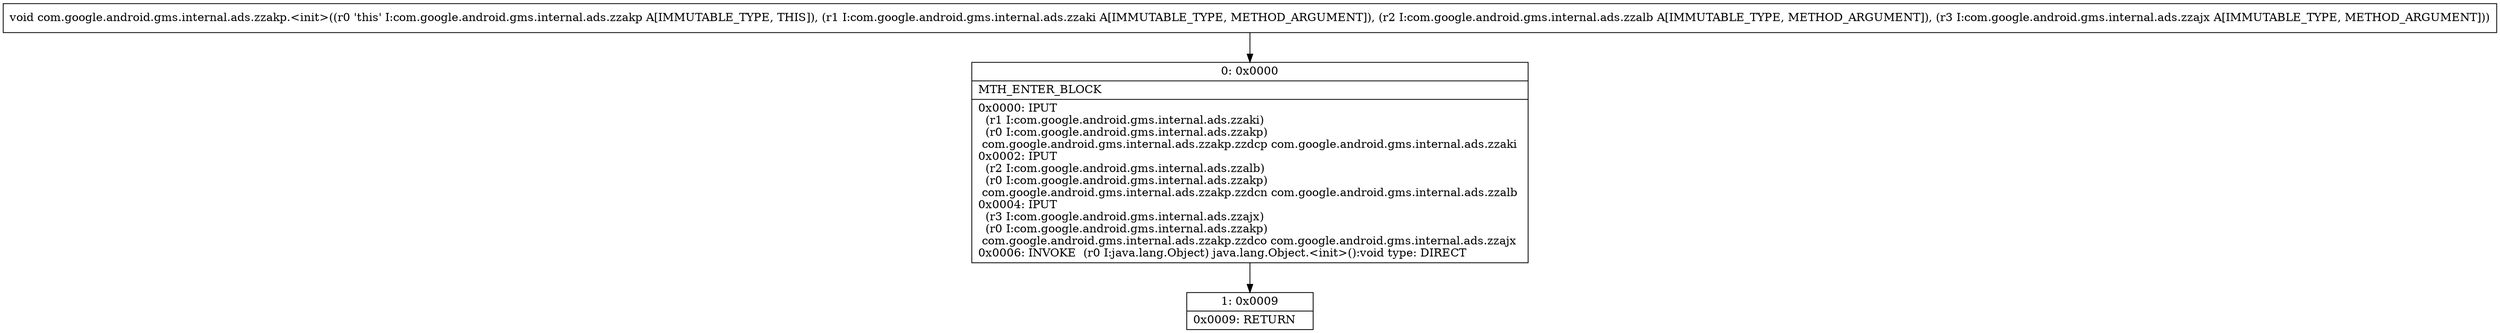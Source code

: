 digraph "CFG forcom.google.android.gms.internal.ads.zzakp.\<init\>(Lcom\/google\/android\/gms\/internal\/ads\/zzaki;Lcom\/google\/android\/gms\/internal\/ads\/zzalb;Lcom\/google\/android\/gms\/internal\/ads\/zzajx;)V" {
Node_0 [shape=record,label="{0\:\ 0x0000|MTH_ENTER_BLOCK\l|0x0000: IPUT  \l  (r1 I:com.google.android.gms.internal.ads.zzaki)\l  (r0 I:com.google.android.gms.internal.ads.zzakp)\l com.google.android.gms.internal.ads.zzakp.zzdcp com.google.android.gms.internal.ads.zzaki \l0x0002: IPUT  \l  (r2 I:com.google.android.gms.internal.ads.zzalb)\l  (r0 I:com.google.android.gms.internal.ads.zzakp)\l com.google.android.gms.internal.ads.zzakp.zzdcn com.google.android.gms.internal.ads.zzalb \l0x0004: IPUT  \l  (r3 I:com.google.android.gms.internal.ads.zzajx)\l  (r0 I:com.google.android.gms.internal.ads.zzakp)\l com.google.android.gms.internal.ads.zzakp.zzdco com.google.android.gms.internal.ads.zzajx \l0x0006: INVOKE  (r0 I:java.lang.Object) java.lang.Object.\<init\>():void type: DIRECT \l}"];
Node_1 [shape=record,label="{1\:\ 0x0009|0x0009: RETURN   \l}"];
MethodNode[shape=record,label="{void com.google.android.gms.internal.ads.zzakp.\<init\>((r0 'this' I:com.google.android.gms.internal.ads.zzakp A[IMMUTABLE_TYPE, THIS]), (r1 I:com.google.android.gms.internal.ads.zzaki A[IMMUTABLE_TYPE, METHOD_ARGUMENT]), (r2 I:com.google.android.gms.internal.ads.zzalb A[IMMUTABLE_TYPE, METHOD_ARGUMENT]), (r3 I:com.google.android.gms.internal.ads.zzajx A[IMMUTABLE_TYPE, METHOD_ARGUMENT])) }"];
MethodNode -> Node_0;
Node_0 -> Node_1;
}

